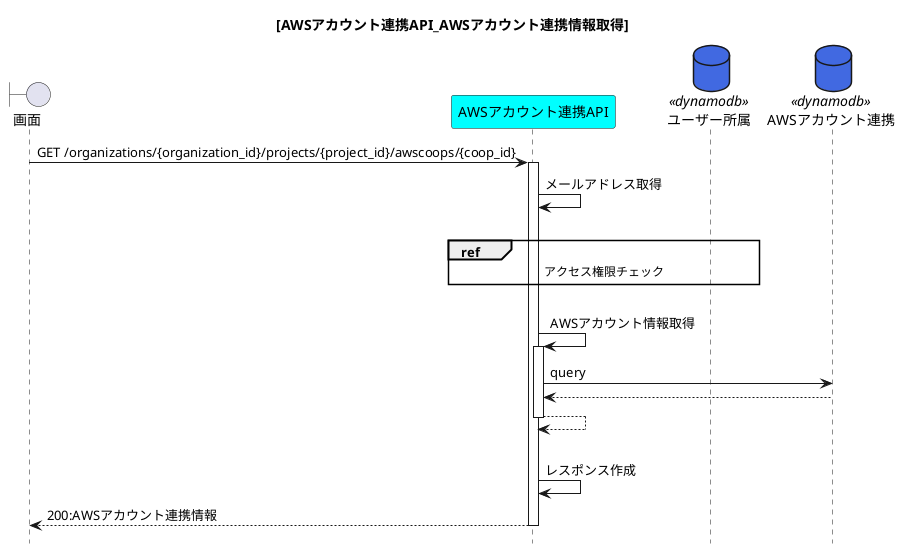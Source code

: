 @startuml{API_AWSアカウント連携_AWSアカウント連携情報取得.png}
title [AWSアカウント連携API_AWSアカウント連携情報取得]
hide footbox

boundary 画面 as view
participant AWSアカウント連携API as api_awsac_coops #cyan
'database ユーザープール as user_pools <<cognito>> #purple
database ユーザー所属 as table_affiliation <<dynamodb>> #royalblue
database AWSアカウント連携 as table_awsac_coops <<dynamodb>> #royalblue
box "ユーザーのAWS" #floralwhite
'participant AWS as users_aws #efaf27
end box

view -> api_awsac_coops :GET /organizations/{organization_id}/projects/{project_id}/awscoops/{coop_id}
activate api_awsac_coops
    api_awsac_coops -> api_awsac_coops :メールアドレス取得
    |||
    ref over api_awsac_coops, table_affiliation :アクセス権限チェック
    |||
    api_awsac_coops -> api_awsac_coops :AWSアカウント情報取得
    activate api_awsac_coops
        api_awsac_coops -> table_awsac_coops :query
        table_awsac_coops --> api_awsac_coops
        api_awsac_coops --> api_awsac_coops
    deactivate api_awsac_coops
    |||
    api_awsac_coops -> api_awsac_coops :レスポンス作成
    api_awsac_coops --> view : 200:AWSアカウント連携情報
deactivate api_awsac_coops

@enduml
